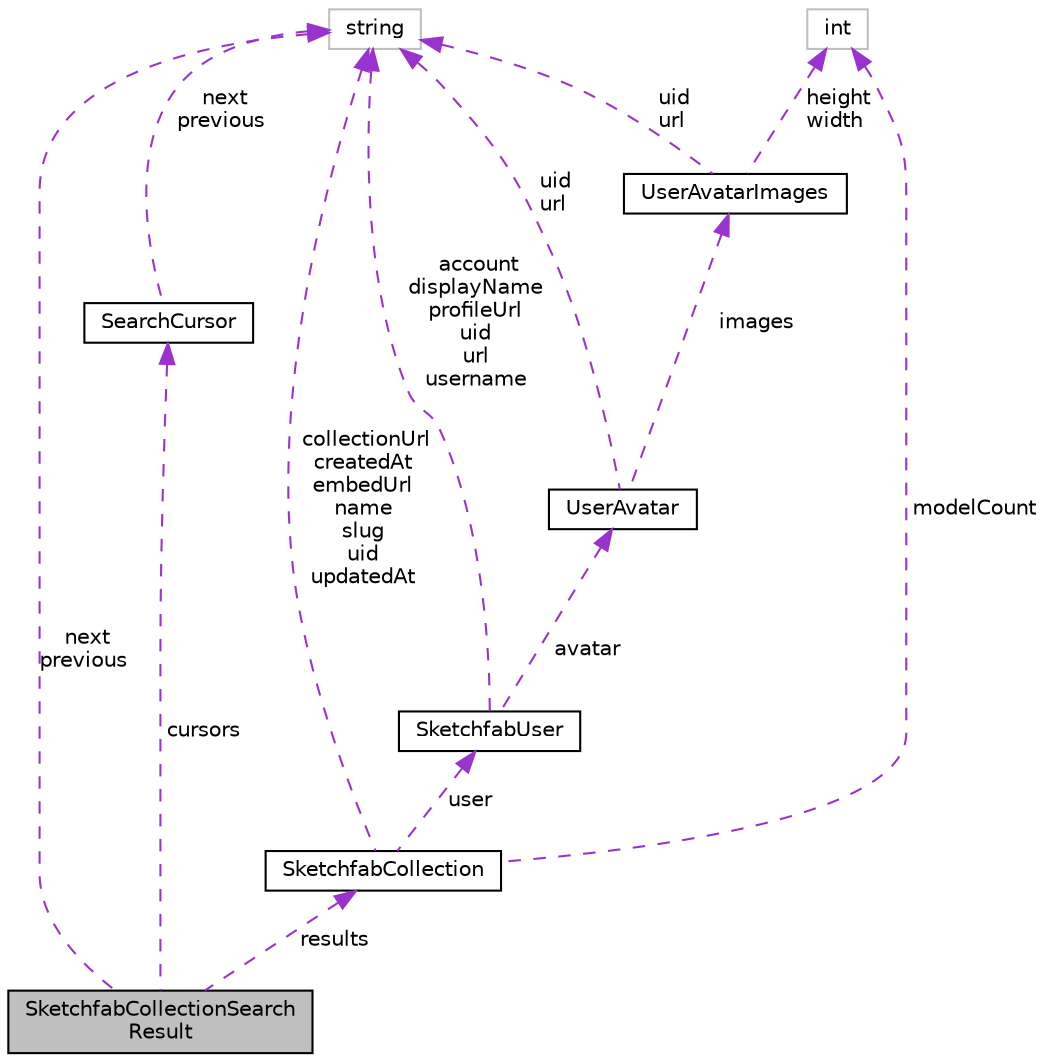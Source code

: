 digraph "SketchfabCollectionSearchResult"
{
 // INTERACTIVE_SVG=YES
 // LATEX_PDF_SIZE
  edge [fontname="Helvetica",fontsize="10",labelfontname="Helvetica",labelfontsize="10"];
  node [fontname="Helvetica",fontsize="10",shape=record];
  Node1 [label="SketchfabCollectionSearch\lResult",height=0.2,width=0.4,color="black", fillcolor="grey75", style="filled", fontcolor="black",tooltip=" "];
  Node2 -> Node1 [dir="back",color="darkorchid3",fontsize="10",style="dashed",label=" cursors" ,fontname="Helvetica"];
  Node2 [label="SearchCursor",height=0.2,width=0.4,color="black", fillcolor="white", style="filled",URL="$class_search_cursor.html",tooltip=" "];
  Node3 -> Node2 [dir="back",color="darkorchid3",fontsize="10",style="dashed",label=" next\nprevious" ,fontname="Helvetica"];
  Node3 [label="string",height=0.2,width=0.4,color="grey75", fillcolor="white", style="filled",tooltip=" "];
  Node3 -> Node1 [dir="back",color="darkorchid3",fontsize="10",style="dashed",label=" next\nprevious" ,fontname="Helvetica"];
  Node4 -> Node1 [dir="back",color="darkorchid3",fontsize="10",style="dashed",label=" results" ,fontname="Helvetica"];
  Node4 [label="SketchfabCollection",height=0.2,width=0.4,color="black", fillcolor="white", style="filled",URL="$class_sketchfab_collection.html",tooltip=" "];
  Node5 -> Node4 [dir="back",color="darkorchid3",fontsize="10",style="dashed",label=" user" ,fontname="Helvetica"];
  Node5 [label="SketchfabUser",height=0.2,width=0.4,color="black", fillcolor="white", style="filled",URL="$class_sketchfab_user.html",tooltip=" "];
  Node3 -> Node5 [dir="back",color="darkorchid3",fontsize="10",style="dashed",label=" account\ndisplayName\nprofileUrl\nuid\nurl\nusername" ,fontname="Helvetica"];
  Node6 -> Node5 [dir="back",color="darkorchid3",fontsize="10",style="dashed",label=" avatar" ,fontname="Helvetica"];
  Node6 [label="UserAvatar",height=0.2,width=0.4,color="black", fillcolor="white", style="filled",URL="$class_user_avatar.html",tooltip=" "];
  Node3 -> Node6 [dir="back",color="darkorchid3",fontsize="10",style="dashed",label=" uid\nurl" ,fontname="Helvetica"];
  Node7 -> Node6 [dir="back",color="darkorchid3",fontsize="10",style="dashed",label=" images" ,fontname="Helvetica"];
  Node7 [label="UserAvatarImages",height=0.2,width=0.4,color="black", fillcolor="white", style="filled",URL="$class_user_avatar_images.html",tooltip=" "];
  Node3 -> Node7 [dir="back",color="darkorchid3",fontsize="10",style="dashed",label=" uid\nurl" ,fontname="Helvetica"];
  Node8 -> Node7 [dir="back",color="darkorchid3",fontsize="10",style="dashed",label=" height\nwidth" ,fontname="Helvetica"];
  Node8 [label="int",height=0.2,width=0.4,color="grey75", fillcolor="white", style="filled",tooltip=" "];
  Node3 -> Node4 [dir="back",color="darkorchid3",fontsize="10",style="dashed",label=" collectionUrl\ncreatedAt\nembedUrl\nname\nslug\nuid\nupdatedAt" ,fontname="Helvetica"];
  Node8 -> Node4 [dir="back",color="darkorchid3",fontsize="10",style="dashed",label=" modelCount" ,fontname="Helvetica"];
}
